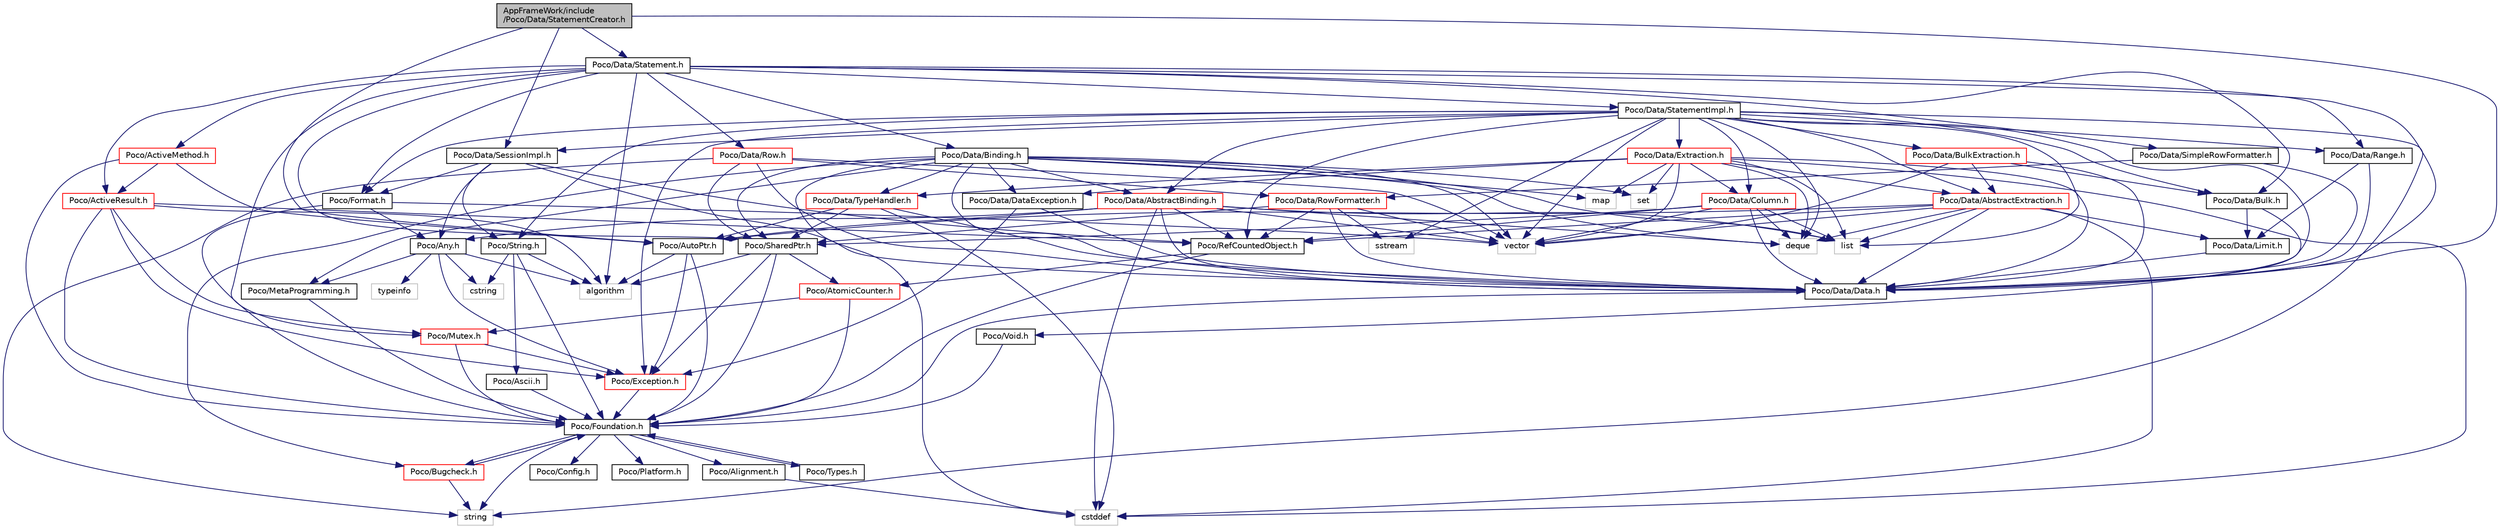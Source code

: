 digraph "AppFrameWork/include/Poco/Data/StatementCreator.h"
{
 // LATEX_PDF_SIZE
  edge [fontname="Helvetica",fontsize="10",labelfontname="Helvetica",labelfontsize="10"];
  node [fontname="Helvetica",fontsize="10",shape=record];
  Node1 [label="AppFrameWork/include\l/Poco/Data/StatementCreator.h",height=0.2,width=0.4,color="black", fillcolor="grey75", style="filled", fontcolor="black",tooltip=" "];
  Node1 -> Node2 [color="midnightblue",fontsize="10",style="solid"];
  Node2 [label="Poco/Data/Data.h",height=0.2,width=0.4,color="black", fillcolor="white", style="filled",URL="$Data_8h.html",tooltip=" "];
  Node2 -> Node3 [color="midnightblue",fontsize="10",style="solid"];
  Node3 [label="Poco/Foundation.h",height=0.2,width=0.4,color="black", fillcolor="white", style="filled",URL="$Foundation_8h.html",tooltip=" "];
  Node3 -> Node4 [color="midnightblue",fontsize="10",style="solid"];
  Node4 [label="Poco/Config.h",height=0.2,width=0.4,color="black", fillcolor="white", style="filled",URL="$Config_8h.html",tooltip=" "];
  Node3 -> Node5 [color="midnightblue",fontsize="10",style="solid"];
  Node5 [label="Poco/Platform.h",height=0.2,width=0.4,color="black", fillcolor="white", style="filled",URL="$Platform_8h.html",tooltip=" "];
  Node3 -> Node6 [color="midnightblue",fontsize="10",style="solid"];
  Node6 [label="Poco/Alignment.h",height=0.2,width=0.4,color="black", fillcolor="white", style="filled",URL="$Alignment_8h.html",tooltip=" "];
  Node6 -> Node7 [color="midnightblue",fontsize="10",style="solid"];
  Node7 [label="cstddef",height=0.2,width=0.4,color="grey75", fillcolor="white", style="filled",tooltip=" "];
  Node3 -> Node8 [color="midnightblue",fontsize="10",style="solid"];
  Node8 [label="Poco/Bugcheck.h",height=0.2,width=0.4,color="red", fillcolor="white", style="filled",URL="$Bugcheck_8h.html",tooltip=" "];
  Node8 -> Node3 [color="midnightblue",fontsize="10",style="solid"];
  Node8 -> Node9 [color="midnightblue",fontsize="10",style="solid"];
  Node9 [label="string",height=0.2,width=0.4,color="grey75", fillcolor="white", style="filled",tooltip=" "];
  Node3 -> Node11 [color="midnightblue",fontsize="10",style="solid"];
  Node11 [label="Poco/Types.h",height=0.2,width=0.4,color="black", fillcolor="white", style="filled",URL="$Types_8h.html",tooltip=" "];
  Node11 -> Node3 [color="midnightblue",fontsize="10",style="solid"];
  Node3 -> Node9 [color="midnightblue",fontsize="10",style="solid"];
  Node1 -> Node12 [color="midnightblue",fontsize="10",style="solid"];
  Node12 [label="Poco/Data/SessionImpl.h",height=0.2,width=0.4,color="black", fillcolor="white", style="filled",URL="$SessionImpl_8h.html",tooltip=" "];
  Node12 -> Node2 [color="midnightblue",fontsize="10",style="solid"];
  Node12 -> Node13 [color="midnightblue",fontsize="10",style="solid"];
  Node13 [label="Poco/RefCountedObject.h",height=0.2,width=0.4,color="black", fillcolor="white", style="filled",URL="$RefCountedObject_8h.html",tooltip=" "];
  Node13 -> Node3 [color="midnightblue",fontsize="10",style="solid"];
  Node13 -> Node14 [color="midnightblue",fontsize="10",style="solid"];
  Node14 [label="Poco/AtomicCounter.h",height=0.2,width=0.4,color="red", fillcolor="white", style="filled",URL="$AtomicCounter_8h.html",tooltip=" "];
  Node14 -> Node3 [color="midnightblue",fontsize="10",style="solid"];
  Node14 -> Node17 [color="midnightblue",fontsize="10",style="solid"];
  Node17 [label="Poco/Mutex.h",height=0.2,width=0.4,color="red", fillcolor="white", style="filled",URL="$Mutex_8h.html",tooltip=" "];
  Node17 -> Node3 [color="midnightblue",fontsize="10",style="solid"];
  Node17 -> Node18 [color="midnightblue",fontsize="10",style="solid"];
  Node18 [label="Poco/Exception.h",height=0.2,width=0.4,color="red", fillcolor="white", style="filled",URL="$Exception_8h.html",tooltip=" "];
  Node18 -> Node3 [color="midnightblue",fontsize="10",style="solid"];
  Node12 -> Node24 [color="midnightblue",fontsize="10",style="solid"];
  Node24 [label="Poco/String.h",height=0.2,width=0.4,color="black", fillcolor="white", style="filled",URL="$String_8h.html",tooltip=" "];
  Node24 -> Node3 [color="midnightblue",fontsize="10",style="solid"];
  Node24 -> Node25 [color="midnightblue",fontsize="10",style="solid"];
  Node25 [label="Poco/Ascii.h",height=0.2,width=0.4,color="black", fillcolor="white", style="filled",URL="$Ascii_8h.html",tooltip=" "];
  Node25 -> Node3 [color="midnightblue",fontsize="10",style="solid"];
  Node24 -> Node26 [color="midnightblue",fontsize="10",style="solid"];
  Node26 [label="cstring",height=0.2,width=0.4,color="grey75", fillcolor="white", style="filled",tooltip=" "];
  Node24 -> Node27 [color="midnightblue",fontsize="10",style="solid"];
  Node27 [label="algorithm",height=0.2,width=0.4,color="grey75", fillcolor="white", style="filled",tooltip=" "];
  Node12 -> Node28 [color="midnightblue",fontsize="10",style="solid"];
  Node28 [label="Poco/Format.h",height=0.2,width=0.4,color="black", fillcolor="white", style="filled",URL="$Format_8h.html",tooltip=" "];
  Node28 -> Node3 [color="midnightblue",fontsize="10",style="solid"];
  Node28 -> Node29 [color="midnightblue",fontsize="10",style="solid"];
  Node29 [label="Poco/Any.h",height=0.2,width=0.4,color="black", fillcolor="white", style="filled",URL="$Any_8h.html",tooltip=" "];
  Node29 -> Node18 [color="midnightblue",fontsize="10",style="solid"];
  Node29 -> Node30 [color="midnightblue",fontsize="10",style="solid"];
  Node30 [label="Poco/MetaProgramming.h",height=0.2,width=0.4,color="black", fillcolor="white", style="filled",URL="$MetaProgramming_8h.html",tooltip=" "];
  Node30 -> Node3 [color="midnightblue",fontsize="10",style="solid"];
  Node29 -> Node27 [color="midnightblue",fontsize="10",style="solid"];
  Node29 -> Node31 [color="midnightblue",fontsize="10",style="solid"];
  Node31 [label="typeinfo",height=0.2,width=0.4,color="grey75", fillcolor="white", style="filled",tooltip=" "];
  Node29 -> Node26 [color="midnightblue",fontsize="10",style="solid"];
  Node28 -> Node32 [color="midnightblue",fontsize="10",style="solid"];
  Node32 [label="vector",height=0.2,width=0.4,color="grey75", fillcolor="white", style="filled",tooltip=" "];
  Node12 -> Node29 [color="midnightblue",fontsize="10",style="solid"];
  Node1 -> Node33 [color="midnightblue",fontsize="10",style="solid"];
  Node33 [label="Poco/Data/Statement.h",height=0.2,width=0.4,color="black", fillcolor="white", style="filled",URL="$Statement_8h.html",tooltip=" "];
  Node33 -> Node2 [color="midnightblue",fontsize="10",style="solid"];
  Node33 -> Node34 [color="midnightblue",fontsize="10",style="solid"];
  Node34 [label="Poco/Data/StatementImpl.h",height=0.2,width=0.4,color="black", fillcolor="white", style="filled",URL="$StatementImpl_8h.html",tooltip=" "];
  Node34 -> Node2 [color="midnightblue",fontsize="10",style="solid"];
  Node34 -> Node35 [color="midnightblue",fontsize="10",style="solid"];
  Node35 [label="Poco/Data/AbstractBinding.h",height=0.2,width=0.4,color="red", fillcolor="white", style="filled",URL="$AbstractBinding_8h.html",tooltip=" "];
  Node35 -> Node2 [color="midnightblue",fontsize="10",style="solid"];
  Node35 -> Node29 [color="midnightblue",fontsize="10",style="solid"];
  Node35 -> Node13 [color="midnightblue",fontsize="10",style="solid"];
  Node35 -> Node70 [color="midnightblue",fontsize="10",style="solid"];
  Node70 [label="Poco/AutoPtr.h",height=0.2,width=0.4,color="black", fillcolor="white", style="filled",URL="$AutoPtr_8h.html",tooltip=" "];
  Node70 -> Node3 [color="midnightblue",fontsize="10",style="solid"];
  Node70 -> Node18 [color="midnightblue",fontsize="10",style="solid"];
  Node70 -> Node27 [color="midnightblue",fontsize="10",style="solid"];
  Node35 -> Node32 [color="midnightblue",fontsize="10",style="solid"];
  Node35 -> Node60 [color="midnightblue",fontsize="10",style="solid"];
  Node60 [label="list",height=0.2,width=0.4,color="grey75", fillcolor="white", style="filled",tooltip=" "];
  Node35 -> Node61 [color="midnightblue",fontsize="10",style="solid"];
  Node61 [label="deque",height=0.2,width=0.4,color="grey75", fillcolor="white", style="filled",tooltip=" "];
  Node35 -> Node7 [color="midnightblue",fontsize="10",style="solid"];
  Node34 -> Node71 [color="midnightblue",fontsize="10",style="solid"];
  Node71 [label="Poco/Data/AbstractExtraction.h",height=0.2,width=0.4,color="red", fillcolor="white", style="filled",URL="$AbstractExtraction_8h.html",tooltip=" "];
  Node71 -> Node2 [color="midnightblue",fontsize="10",style="solid"];
  Node71 -> Node76 [color="midnightblue",fontsize="10",style="solid"];
  Node76 [label="Poco/Data/Limit.h",height=0.2,width=0.4,color="black", fillcolor="white", style="filled",URL="$Limit_8h.html",tooltip=" "];
  Node76 -> Node2 [color="midnightblue",fontsize="10",style="solid"];
  Node71 -> Node13 [color="midnightblue",fontsize="10",style="solid"];
  Node71 -> Node70 [color="midnightblue",fontsize="10",style="solid"];
  Node71 -> Node32 [color="midnightblue",fontsize="10",style="solid"];
  Node71 -> Node61 [color="midnightblue",fontsize="10",style="solid"];
  Node71 -> Node60 [color="midnightblue",fontsize="10",style="solid"];
  Node71 -> Node7 [color="midnightblue",fontsize="10",style="solid"];
  Node34 -> Node77 [color="midnightblue",fontsize="10",style="solid"];
  Node77 [label="Poco/Data/Range.h",height=0.2,width=0.4,color="black", fillcolor="white", style="filled",URL="$Range_8h.html",tooltip=" "];
  Node77 -> Node2 [color="midnightblue",fontsize="10",style="solid"];
  Node77 -> Node76 [color="midnightblue",fontsize="10",style="solid"];
  Node34 -> Node78 [color="midnightblue",fontsize="10",style="solid"];
  Node78 [label="Poco/Data/Bulk.h",height=0.2,width=0.4,color="black", fillcolor="white", style="filled",URL="$Bulk_8h.html",tooltip=" "];
  Node78 -> Node79 [color="midnightblue",fontsize="10",style="solid"];
  Node79 [label="Poco/Void.h",height=0.2,width=0.4,color="black", fillcolor="white", style="filled",URL="$Void_8h.html",tooltip=" "];
  Node79 -> Node3 [color="midnightblue",fontsize="10",style="solid"];
  Node78 -> Node76 [color="midnightblue",fontsize="10",style="solid"];
  Node34 -> Node80 [color="midnightblue",fontsize="10",style="solid"];
  Node80 [label="Poco/Data/Column.h",height=0.2,width=0.4,color="red", fillcolor="white", style="filled",URL="$Column_8h.html",tooltip=" "];
  Node80 -> Node2 [color="midnightblue",fontsize="10",style="solid"];
  Node80 -> Node64 [color="midnightblue",fontsize="10",style="solid"];
  Node64 [label="Poco/SharedPtr.h",height=0.2,width=0.4,color="black", fillcolor="white", style="filled",URL="$SharedPtr_8h.html",tooltip=" "];
  Node64 -> Node3 [color="midnightblue",fontsize="10",style="solid"];
  Node64 -> Node18 [color="midnightblue",fontsize="10",style="solid"];
  Node64 -> Node14 [color="midnightblue",fontsize="10",style="solid"];
  Node64 -> Node27 [color="midnightblue",fontsize="10",style="solid"];
  Node80 -> Node13 [color="midnightblue",fontsize="10",style="solid"];
  Node80 -> Node32 [color="midnightblue",fontsize="10",style="solid"];
  Node80 -> Node60 [color="midnightblue",fontsize="10",style="solid"];
  Node80 -> Node61 [color="midnightblue",fontsize="10",style="solid"];
  Node34 -> Node82 [color="midnightblue",fontsize="10",style="solid"];
  Node82 [label="Poco/Data/Extraction.h",height=0.2,width=0.4,color="red", fillcolor="white", style="filled",URL="$Extraction_8h.html",tooltip=" "];
  Node82 -> Node2 [color="midnightblue",fontsize="10",style="solid"];
  Node82 -> Node71 [color="midnightblue",fontsize="10",style="solid"];
  Node82 -> Node84 [color="midnightblue",fontsize="10",style="solid"];
  Node84 [label="Poco/Data/TypeHandler.h",height=0.2,width=0.4,color="red", fillcolor="white", style="filled",URL="$TypeHandler_8h.html",tooltip=" "];
  Node84 -> Node2 [color="midnightblue",fontsize="10",style="solid"];
  Node84 -> Node70 [color="midnightblue",fontsize="10",style="solid"];
  Node84 -> Node64 [color="midnightblue",fontsize="10",style="solid"];
  Node84 -> Node7 [color="midnightblue",fontsize="10",style="solid"];
  Node82 -> Node80 [color="midnightblue",fontsize="10",style="solid"];
  Node82 -> Node88 [color="midnightblue",fontsize="10",style="solid"];
  Node88 [label="Poco/Data/DataException.h",height=0.2,width=0.4,color="black", fillcolor="white", style="filled",URL="$DataException_8h.html",tooltip=" "];
  Node88 -> Node2 [color="midnightblue",fontsize="10",style="solid"];
  Node88 -> Node18 [color="midnightblue",fontsize="10",style="solid"];
  Node82 -> Node89 [color="midnightblue",fontsize="10",style="solid"];
  Node89 [label="set",height=0.2,width=0.4,color="grey75", fillcolor="white", style="filled",tooltip=" "];
  Node82 -> Node32 [color="midnightblue",fontsize="10",style="solid"];
  Node82 -> Node60 [color="midnightblue",fontsize="10",style="solid"];
  Node82 -> Node61 [color="midnightblue",fontsize="10",style="solid"];
  Node82 -> Node90 [color="midnightblue",fontsize="10",style="solid"];
  Node90 [label="map",height=0.2,width=0.4,color="grey75", fillcolor="white", style="filled",tooltip=" "];
  Node82 -> Node7 [color="midnightblue",fontsize="10",style="solid"];
  Node34 -> Node91 [color="midnightblue",fontsize="10",style="solid"];
  Node91 [label="Poco/Data/BulkExtraction.h",height=0.2,width=0.4,color="red", fillcolor="white", style="filled",URL="$BulkExtraction_8h.html",tooltip=" "];
  Node91 -> Node2 [color="midnightblue",fontsize="10",style="solid"];
  Node91 -> Node71 [color="midnightblue",fontsize="10",style="solid"];
  Node91 -> Node78 [color="midnightblue",fontsize="10",style="solid"];
  Node91 -> Node32 [color="midnightblue",fontsize="10",style="solid"];
  Node34 -> Node12 [color="midnightblue",fontsize="10",style="solid"];
  Node34 -> Node13 [color="midnightblue",fontsize="10",style="solid"];
  Node34 -> Node24 [color="midnightblue",fontsize="10",style="solid"];
  Node34 -> Node28 [color="midnightblue",fontsize="10",style="solid"];
  Node34 -> Node18 [color="midnightblue",fontsize="10",style="solid"];
  Node34 -> Node32 [color="midnightblue",fontsize="10",style="solid"];
  Node34 -> Node60 [color="midnightblue",fontsize="10",style="solid"];
  Node34 -> Node61 [color="midnightblue",fontsize="10",style="solid"];
  Node34 -> Node9 [color="midnightblue",fontsize="10",style="solid"];
  Node34 -> Node92 [color="midnightblue",fontsize="10",style="solid"];
  Node92 [label="sstream",height=0.2,width=0.4,color="grey75", fillcolor="white", style="filled",tooltip=" "];
  Node33 -> Node93 [color="midnightblue",fontsize="10",style="solid"];
  Node93 [label="Poco/Data/Binding.h",height=0.2,width=0.4,color="black", fillcolor="white", style="filled",URL="$Binding_8h.html",tooltip=" "];
  Node93 -> Node2 [color="midnightblue",fontsize="10",style="solid"];
  Node93 -> Node35 [color="midnightblue",fontsize="10",style="solid"];
  Node93 -> Node88 [color="midnightblue",fontsize="10",style="solid"];
  Node93 -> Node84 [color="midnightblue",fontsize="10",style="solid"];
  Node93 -> Node64 [color="midnightblue",fontsize="10",style="solid"];
  Node93 -> Node30 [color="midnightblue",fontsize="10",style="solid"];
  Node93 -> Node8 [color="midnightblue",fontsize="10",style="solid"];
  Node93 -> Node32 [color="midnightblue",fontsize="10",style="solid"];
  Node93 -> Node60 [color="midnightblue",fontsize="10",style="solid"];
  Node93 -> Node61 [color="midnightblue",fontsize="10",style="solid"];
  Node93 -> Node89 [color="midnightblue",fontsize="10",style="solid"];
  Node93 -> Node90 [color="midnightblue",fontsize="10",style="solid"];
  Node93 -> Node7 [color="midnightblue",fontsize="10",style="solid"];
  Node33 -> Node77 [color="midnightblue",fontsize="10",style="solid"];
  Node33 -> Node78 [color="midnightblue",fontsize="10",style="solid"];
  Node33 -> Node94 [color="midnightblue",fontsize="10",style="solid"];
  Node94 [label="Poco/Data/Row.h",height=0.2,width=0.4,color="red", fillcolor="white", style="filled",URL="$Row_8h.html",tooltip=" "];
  Node94 -> Node2 [color="midnightblue",fontsize="10",style="solid"];
  Node94 -> Node95 [color="midnightblue",fontsize="10",style="solid"];
  Node95 [label="Poco/Data/RowFormatter.h",height=0.2,width=0.4,color="red", fillcolor="white", style="filled",URL="$RowFormatter_8h.html",tooltip=" "];
  Node95 -> Node2 [color="midnightblue",fontsize="10",style="solid"];
  Node95 -> Node64 [color="midnightblue",fontsize="10",style="solid"];
  Node95 -> Node13 [color="midnightblue",fontsize="10",style="solid"];
  Node95 -> Node92 [color="midnightblue",fontsize="10",style="solid"];
  Node95 -> Node32 [color="midnightblue",fontsize="10",style="solid"];
  Node94 -> Node64 [color="midnightblue",fontsize="10",style="solid"];
  Node94 -> Node32 [color="midnightblue",fontsize="10",style="solid"];
  Node94 -> Node9 [color="midnightblue",fontsize="10",style="solid"];
  Node33 -> Node97 [color="midnightblue",fontsize="10",style="solid"];
  Node97 [label="Poco/Data/SimpleRowFormatter.h",height=0.2,width=0.4,color="black", fillcolor="white", style="filled",URL="$SimpleRowFormatter_8h.html",tooltip=" "];
  Node97 -> Node2 [color="midnightblue",fontsize="10",style="solid"];
  Node97 -> Node95 [color="midnightblue",fontsize="10",style="solid"];
  Node33 -> Node64 [color="midnightblue",fontsize="10",style="solid"];
  Node33 -> Node17 [color="midnightblue",fontsize="10",style="solid"];
  Node33 -> Node98 [color="midnightblue",fontsize="10",style="solid"];
  Node98 [label="Poco/ActiveMethod.h",height=0.2,width=0.4,color="red", fillcolor="white", style="filled",URL="$ActiveMethod_8h.html",tooltip=" "];
  Node98 -> Node3 [color="midnightblue",fontsize="10",style="solid"];
  Node98 -> Node99 [color="midnightblue",fontsize="10",style="solid"];
  Node99 [label="Poco/ActiveResult.h",height=0.2,width=0.4,color="red", fillcolor="white", style="filled",URL="$ActiveResult_8h.html",tooltip=" "];
  Node99 -> Node3 [color="midnightblue",fontsize="10",style="solid"];
  Node99 -> Node17 [color="midnightblue",fontsize="10",style="solid"];
  Node99 -> Node13 [color="midnightblue",fontsize="10",style="solid"];
  Node99 -> Node18 [color="midnightblue",fontsize="10",style="solid"];
  Node99 -> Node27 [color="midnightblue",fontsize="10",style="solid"];
  Node98 -> Node70 [color="midnightblue",fontsize="10",style="solid"];
  Node33 -> Node99 [color="midnightblue",fontsize="10",style="solid"];
  Node33 -> Node28 [color="midnightblue",fontsize="10",style="solid"];
  Node33 -> Node27 [color="midnightblue",fontsize="10",style="solid"];
  Node1 -> Node70 [color="midnightblue",fontsize="10",style="solid"];
}
